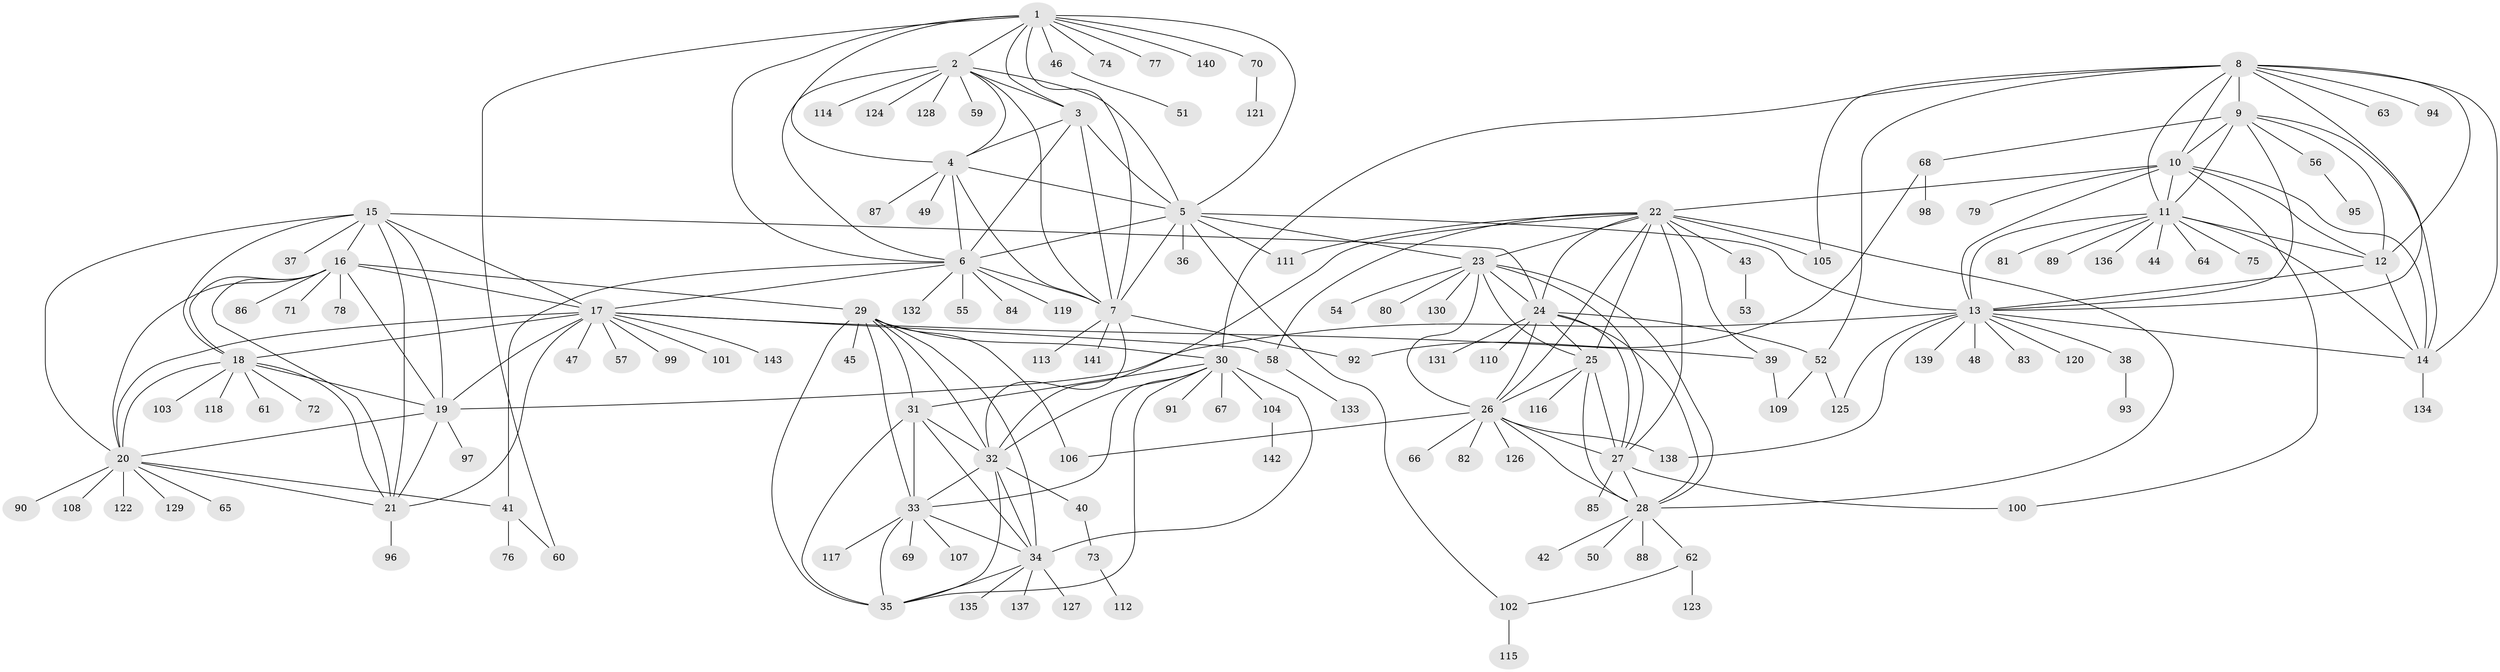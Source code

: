 // Generated by graph-tools (version 1.1) at 2025/02/03/09/25 03:02:48]
// undirected, 143 vertices, 237 edges
graph export_dot {
graph [start="1"]
  node [color=gray90,style=filled];
  1;
  2;
  3;
  4;
  5;
  6;
  7;
  8;
  9;
  10;
  11;
  12;
  13;
  14;
  15;
  16;
  17;
  18;
  19;
  20;
  21;
  22;
  23;
  24;
  25;
  26;
  27;
  28;
  29;
  30;
  31;
  32;
  33;
  34;
  35;
  36;
  37;
  38;
  39;
  40;
  41;
  42;
  43;
  44;
  45;
  46;
  47;
  48;
  49;
  50;
  51;
  52;
  53;
  54;
  55;
  56;
  57;
  58;
  59;
  60;
  61;
  62;
  63;
  64;
  65;
  66;
  67;
  68;
  69;
  70;
  71;
  72;
  73;
  74;
  75;
  76;
  77;
  78;
  79;
  80;
  81;
  82;
  83;
  84;
  85;
  86;
  87;
  88;
  89;
  90;
  91;
  92;
  93;
  94;
  95;
  96;
  97;
  98;
  99;
  100;
  101;
  102;
  103;
  104;
  105;
  106;
  107;
  108;
  109;
  110;
  111;
  112;
  113;
  114;
  115;
  116;
  117;
  118;
  119;
  120;
  121;
  122;
  123;
  124;
  125;
  126;
  127;
  128;
  129;
  130;
  131;
  132;
  133;
  134;
  135;
  136;
  137;
  138;
  139;
  140;
  141;
  142;
  143;
  1 -- 2;
  1 -- 3;
  1 -- 4;
  1 -- 5;
  1 -- 6;
  1 -- 7;
  1 -- 46;
  1 -- 60;
  1 -- 70;
  1 -- 74;
  1 -- 77;
  1 -- 140;
  2 -- 3;
  2 -- 4;
  2 -- 5;
  2 -- 6;
  2 -- 7;
  2 -- 59;
  2 -- 114;
  2 -- 124;
  2 -- 128;
  3 -- 4;
  3 -- 5;
  3 -- 6;
  3 -- 7;
  4 -- 5;
  4 -- 6;
  4 -- 7;
  4 -- 49;
  4 -- 87;
  5 -- 6;
  5 -- 7;
  5 -- 13;
  5 -- 23;
  5 -- 36;
  5 -- 102;
  5 -- 111;
  6 -- 7;
  6 -- 17;
  6 -- 41;
  6 -- 55;
  6 -- 84;
  6 -- 119;
  6 -- 132;
  7 -- 32;
  7 -- 92;
  7 -- 113;
  7 -- 141;
  8 -- 9;
  8 -- 10;
  8 -- 11;
  8 -- 12;
  8 -- 13;
  8 -- 14;
  8 -- 30;
  8 -- 52;
  8 -- 63;
  8 -- 94;
  8 -- 105;
  9 -- 10;
  9 -- 11;
  9 -- 12;
  9 -- 13;
  9 -- 14;
  9 -- 56;
  9 -- 68;
  10 -- 11;
  10 -- 12;
  10 -- 13;
  10 -- 14;
  10 -- 22;
  10 -- 79;
  10 -- 100;
  11 -- 12;
  11 -- 13;
  11 -- 14;
  11 -- 44;
  11 -- 64;
  11 -- 75;
  11 -- 81;
  11 -- 89;
  11 -- 136;
  12 -- 13;
  12 -- 14;
  13 -- 14;
  13 -- 19;
  13 -- 38;
  13 -- 48;
  13 -- 83;
  13 -- 120;
  13 -- 125;
  13 -- 138;
  13 -- 139;
  14 -- 134;
  15 -- 16;
  15 -- 17;
  15 -- 18;
  15 -- 19;
  15 -- 20;
  15 -- 21;
  15 -- 24;
  15 -- 37;
  16 -- 17;
  16 -- 18;
  16 -- 19;
  16 -- 20;
  16 -- 21;
  16 -- 29;
  16 -- 71;
  16 -- 78;
  16 -- 86;
  17 -- 18;
  17 -- 19;
  17 -- 20;
  17 -- 21;
  17 -- 39;
  17 -- 47;
  17 -- 57;
  17 -- 58;
  17 -- 99;
  17 -- 101;
  17 -- 143;
  18 -- 19;
  18 -- 20;
  18 -- 21;
  18 -- 61;
  18 -- 72;
  18 -- 103;
  18 -- 118;
  19 -- 20;
  19 -- 21;
  19 -- 97;
  20 -- 21;
  20 -- 41;
  20 -- 65;
  20 -- 90;
  20 -- 108;
  20 -- 122;
  20 -- 129;
  21 -- 96;
  22 -- 23;
  22 -- 24;
  22 -- 25;
  22 -- 26;
  22 -- 27;
  22 -- 28;
  22 -- 32;
  22 -- 39;
  22 -- 43;
  22 -- 58;
  22 -- 105;
  22 -- 111;
  23 -- 24;
  23 -- 25;
  23 -- 26;
  23 -- 27;
  23 -- 28;
  23 -- 54;
  23 -- 80;
  23 -- 130;
  24 -- 25;
  24 -- 26;
  24 -- 27;
  24 -- 28;
  24 -- 52;
  24 -- 110;
  24 -- 131;
  25 -- 26;
  25 -- 27;
  25 -- 28;
  25 -- 116;
  26 -- 27;
  26 -- 28;
  26 -- 66;
  26 -- 82;
  26 -- 106;
  26 -- 126;
  26 -- 138;
  27 -- 28;
  27 -- 85;
  27 -- 100;
  28 -- 42;
  28 -- 50;
  28 -- 62;
  28 -- 88;
  29 -- 30;
  29 -- 31;
  29 -- 32;
  29 -- 33;
  29 -- 34;
  29 -- 35;
  29 -- 45;
  29 -- 106;
  30 -- 31;
  30 -- 32;
  30 -- 33;
  30 -- 34;
  30 -- 35;
  30 -- 67;
  30 -- 91;
  30 -- 104;
  31 -- 32;
  31 -- 33;
  31 -- 34;
  31 -- 35;
  32 -- 33;
  32 -- 34;
  32 -- 35;
  32 -- 40;
  33 -- 34;
  33 -- 35;
  33 -- 69;
  33 -- 107;
  33 -- 117;
  34 -- 35;
  34 -- 127;
  34 -- 135;
  34 -- 137;
  38 -- 93;
  39 -- 109;
  40 -- 73;
  41 -- 60;
  41 -- 76;
  43 -- 53;
  46 -- 51;
  52 -- 109;
  52 -- 125;
  56 -- 95;
  58 -- 133;
  62 -- 102;
  62 -- 123;
  68 -- 92;
  68 -- 98;
  70 -- 121;
  73 -- 112;
  102 -- 115;
  104 -- 142;
}

